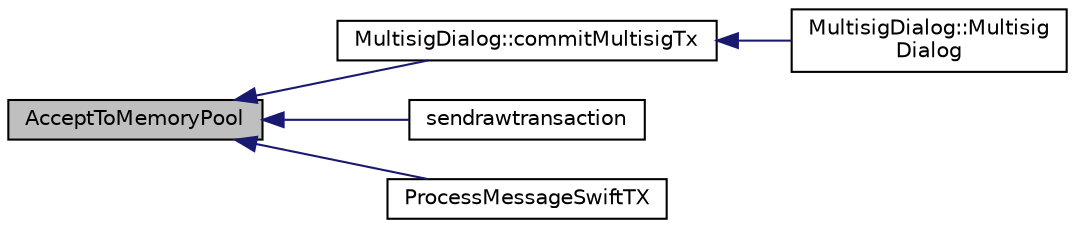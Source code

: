 digraph "AcceptToMemoryPool"
{
  edge [fontname="Helvetica",fontsize="10",labelfontname="Helvetica",labelfontsize="10"];
  node [fontname="Helvetica",fontsize="10",shape=record];
  rankdir="LR";
  Node32 [label="AcceptToMemoryPool",height=0.2,width=0.4,color="black", fillcolor="grey75", style="filled", fontcolor="black"];
  Node32 -> Node33 [dir="back",color="midnightblue",fontsize="10",style="solid",fontname="Helvetica"];
  Node33 [label="MultisigDialog::commitMultisigTx",height=0.2,width=0.4,color="black", fillcolor="white", style="filled",URL="$class_multisig_dialog.html#a4b8f46adc64493a801bffb464b7c09ea"];
  Node33 -> Node34 [dir="back",color="midnightblue",fontsize="10",style="solid",fontname="Helvetica"];
  Node34 [label="MultisigDialog::Multisig\lDialog",height=0.2,width=0.4,color="black", fillcolor="white", style="filled",URL="$class_multisig_dialog.html#af8ff2a9f6dc05a9468d955cb428c6474"];
  Node32 -> Node35 [dir="back",color="midnightblue",fontsize="10",style="solid",fontname="Helvetica"];
  Node35 [label="sendrawtransaction",height=0.2,width=0.4,color="black", fillcolor="white", style="filled",URL="$rpcrawtransaction_8cpp.html#ad5aad44f890060f42efb49acf349511e"];
  Node32 -> Node36 [dir="back",color="midnightblue",fontsize="10",style="solid",fontname="Helvetica"];
  Node36 [label="ProcessMessageSwiftTX",height=0.2,width=0.4,color="black", fillcolor="white", style="filled",URL="$swifttx_8h.html#a155e5c12fe35b2b4129c46ba9b66b06f"];
}
